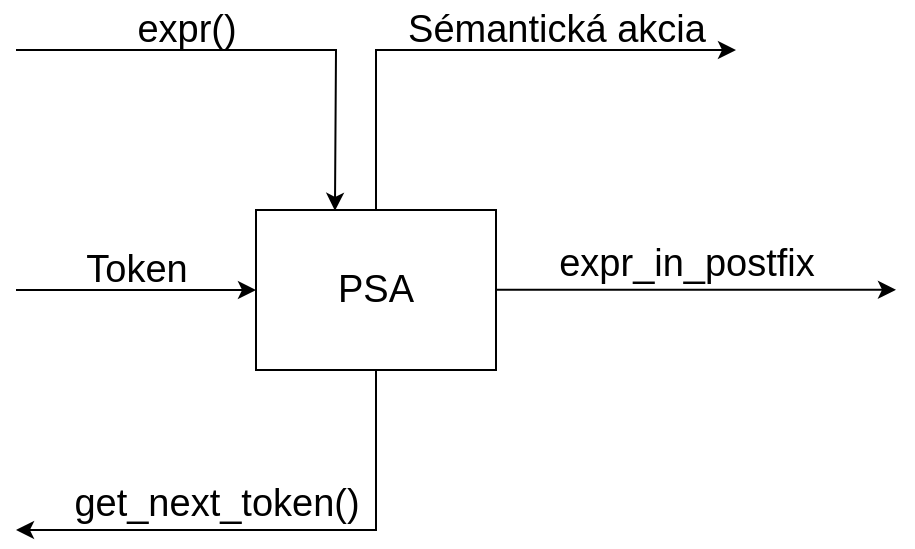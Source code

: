 <mxfile version="15.9.4" type="device"><diagram id="EdEBxcZpIFbV_Eey3Trm" name="Page-1"><mxGraphModel dx="1422" dy="737" grid="1" gridSize="10" guides="1" tooltips="1" connect="1" arrows="1" fold="1" page="1" pageScale="1" pageWidth="850" pageHeight="1100" math="0" shadow="0"><root><mxCell id="0"/><mxCell id="1" parent="0"/><mxCell id="ECcZWLPd1dTkBnq0sZ_G-1" value="&lt;font style=&quot;font-size: 19px&quot;&gt;PSA&lt;/font&gt;" style="rounded=0;whiteSpace=wrap;html=1;" parent="1" vertex="1"><mxGeometry x="320" y="360" width="120" height="80" as="geometry"/></mxCell><mxCell id="ECcZWLPd1dTkBnq0sZ_G-3" value="&lt;font style=&quot;font-size: 19px&quot;&gt;Sémantická akcia&lt;/font&gt;" style="text;html=1;align=center;verticalAlign=middle;resizable=0;points=[];autosize=1;strokeColor=none;fillColor=none;strokeWidth=1;rotation=0;" parent="1" vertex="1"><mxGeometry x="390" y="260" width="160" height="20" as="geometry"/></mxCell><mxCell id="ECcZWLPd1dTkBnq0sZ_G-4" value="" style="endArrow=classic;html=1;rounded=0;exitX=0.5;exitY=1;exitDx=0;exitDy=0;" parent="1" source="ECcZWLPd1dTkBnq0sZ_G-1" edge="1"><mxGeometry width="50" height="50" relative="1" as="geometry"><mxPoint x="400" y="410" as="sourcePoint"/><mxPoint x="200" y="520" as="targetPoint"/><Array as="points"><mxPoint x="380" y="480"/><mxPoint x="380" y="520"/></Array></mxGeometry></mxCell><mxCell id="ECcZWLPd1dTkBnq0sZ_G-5" value="&lt;font style=&quot;font-size: 19px&quot;&gt;get_next_token()&lt;/font&gt;" style="text;html=1;align=center;verticalAlign=middle;resizable=0;points=[];autosize=1;strokeColor=none;fillColor=none;" parent="1" vertex="1"><mxGeometry x="220" y="497" width="160" height="20" as="geometry"/></mxCell><mxCell id="ECcZWLPd1dTkBnq0sZ_G-7" value="" style="endArrow=classic;html=1;rounded=0;fontSize=19;entryX=0;entryY=0.5;entryDx=0;entryDy=0;" parent="1" target="ECcZWLPd1dTkBnq0sZ_G-1" edge="1"><mxGeometry width="50" height="50" relative="1" as="geometry"><mxPoint x="200" y="400" as="sourcePoint"/><mxPoint x="280" y="400" as="targetPoint"/></mxGeometry></mxCell><mxCell id="ECcZWLPd1dTkBnq0sZ_G-9" value="Token" style="text;html=1;align=center;verticalAlign=middle;resizable=0;points=[];autosize=1;strokeColor=none;fillColor=none;fontSize=19;" parent="1" vertex="1"><mxGeometry x="225" y="375" width="70" height="30" as="geometry"/></mxCell><mxCell id="ECcZWLPd1dTkBnq0sZ_G-10" value="" style="endArrow=classic;html=1;rounded=0;fontSize=19;exitX=0.5;exitY=0;exitDx=0;exitDy=0;" parent="1" source="ECcZWLPd1dTkBnq0sZ_G-1" edge="1"><mxGeometry width="50" height="50" relative="1" as="geometry"><mxPoint x="380" y="340" as="sourcePoint"/><mxPoint x="560" y="280" as="targetPoint"/><Array as="points"><mxPoint x="380" y="280"/><mxPoint x="460" y="280"/></Array></mxGeometry></mxCell><mxCell id="ECcZWLPd1dTkBnq0sZ_G-12" value="" style="endArrow=classic;html=1;rounded=0;fontSize=19;exitX=1;exitY=0.25;exitDx=0;exitDy=0;" parent="1" edge="1"><mxGeometry width="50" height="50" relative="1" as="geometry"><mxPoint x="440" y="399.9" as="sourcePoint"/><mxPoint x="640" y="399.9" as="targetPoint"/></mxGeometry></mxCell><mxCell id="ECcZWLPd1dTkBnq0sZ_G-13" value="" style="endArrow=classic;html=1;rounded=0;fontSize=19;entryX=0.329;entryY=0.005;entryDx=0;entryDy=0;entryPerimeter=0;" parent="1" target="ECcZWLPd1dTkBnq0sZ_G-1" edge="1"><mxGeometry width="50" height="50" relative="1" as="geometry"><mxPoint x="200" y="280" as="sourcePoint"/><mxPoint x="358" y="360" as="targetPoint"/><Array as="points"><mxPoint x="360" y="280"/></Array></mxGeometry></mxCell><mxCell id="ECcZWLPd1dTkBnq0sZ_G-14" value="expr()" style="text;html=1;align=center;verticalAlign=middle;resizable=0;points=[];autosize=1;strokeColor=none;fillColor=none;fontSize=19;" parent="1" vertex="1"><mxGeometry x="250" y="255" width="70" height="30" as="geometry"/></mxCell><mxCell id="ECcZWLPd1dTkBnq0sZ_G-15" value="expr_in_postfix" style="text;html=1;align=center;verticalAlign=middle;resizable=0;points=[];autosize=1;strokeColor=none;fillColor=none;fontSize=19;" parent="1" vertex="1"><mxGeometry x="465" y="372" width="140" height="30" as="geometry"/></mxCell></root></mxGraphModel></diagram></mxfile>
